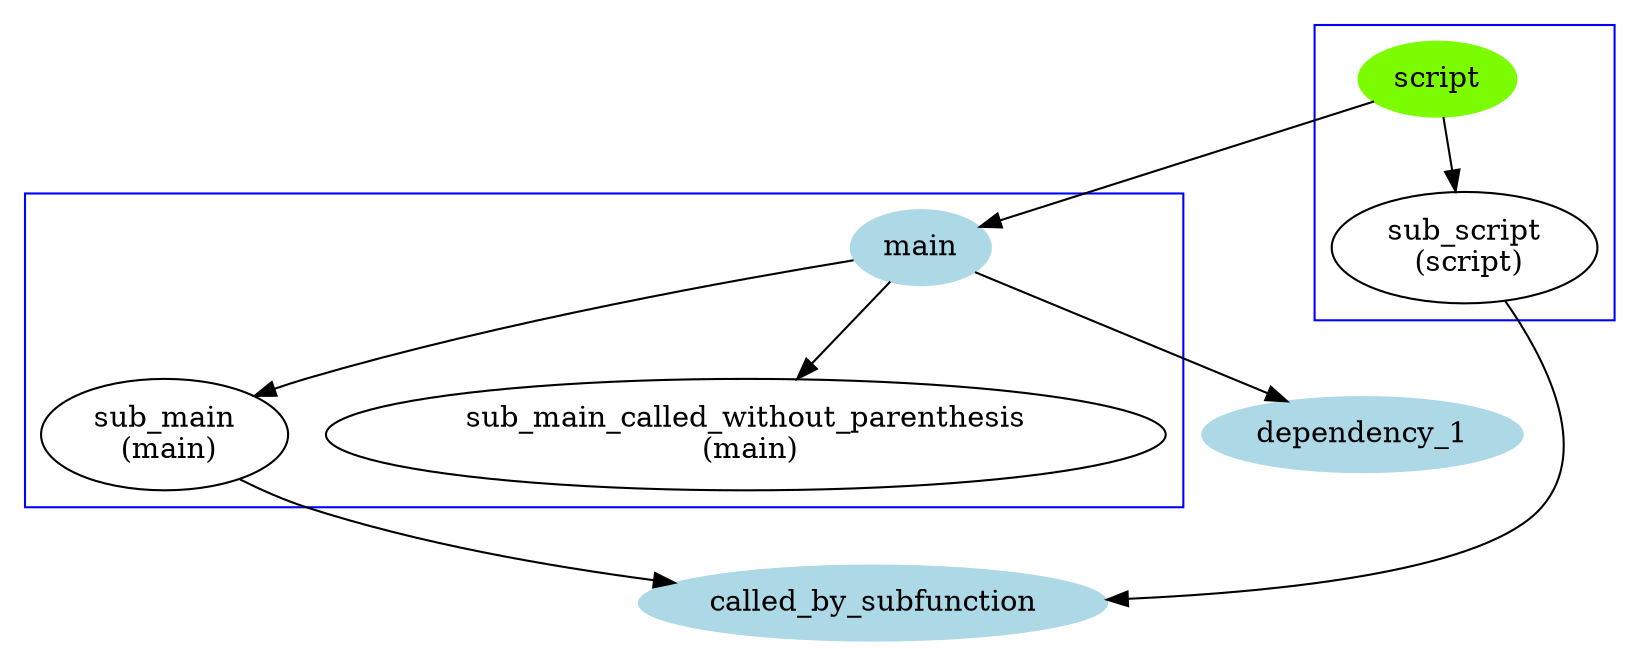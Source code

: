 /* Generated by mDepGen */
digraph dep {
node [shape = oval];
/* start of shape definitions */
"script" [color=lawngreen, style=filled];
"main" [color=lightblue, style=filled];
"dependency_1" [color=lightblue, style=filled];
"called_by_subfunction" [color=lightblue, style=filled];
/* end of shape definitions */
/* start of subgraph definitions */
subgraph cluster003 {
color=blue;
    "main";
    "sub_main\n (main)";
    "sub_main_called_without_parenthesis\n (main)";
}
subgraph cluster004 {
color=blue;
    "script";
    "sub_script\n (script)";
}
/* end of subgraph definitions */
"script" -> "main" ;
"main" -> "dependency_1" ;
"main" -> "sub_main\n (main)" ;
"sub_main\n (main)" -> "called_by_subfunction" ;
"main" -> "sub_main_called_without_parenthesis\n (main)" ;
"script" -> "sub_script\n (script)" ;
"sub_script\n (script)" -> "called_by_subfunction" ;
}